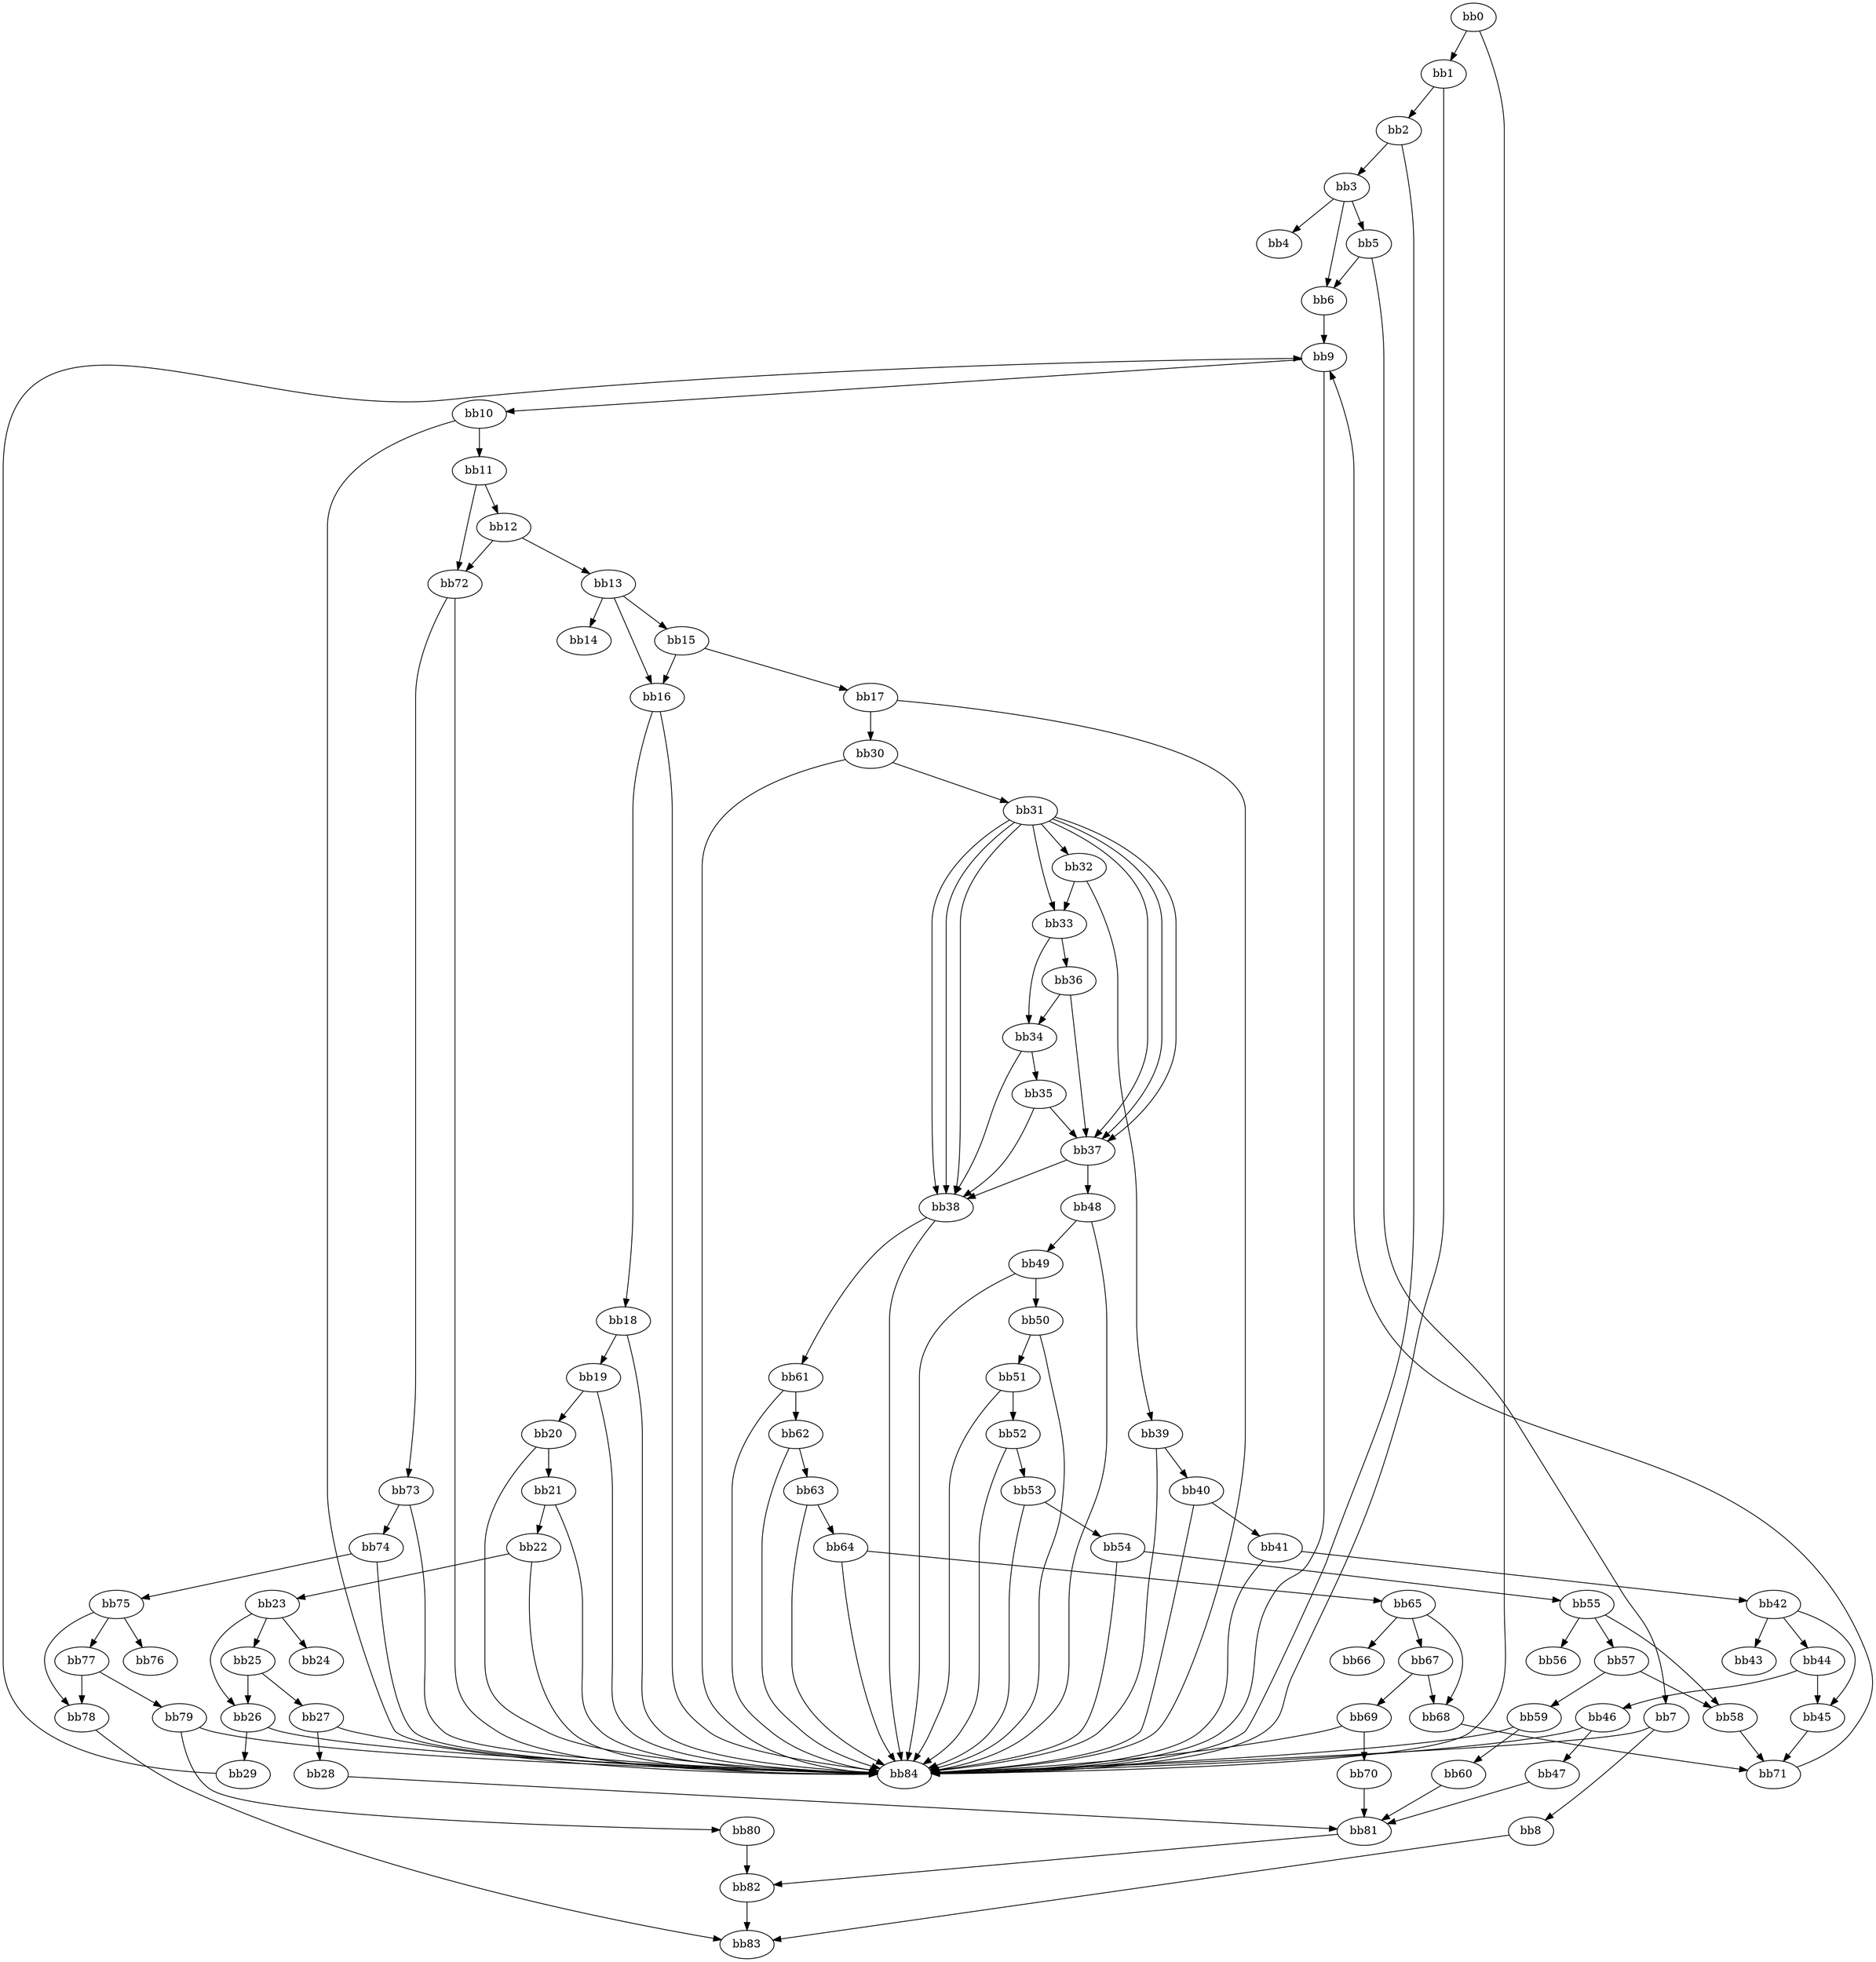 digraph {
    0 [ label = "bb0\l" ]
    1 [ label = "bb1\l" ]
    2 [ label = "bb2\l" ]
    3 [ label = "bb3\l" ]
    4 [ label = "bb4\l" ]
    5 [ label = "bb5\l" ]
    6 [ label = "bb6\l" ]
    7 [ label = "bb7\l" ]
    8 [ label = "bb8\l" ]
    9 [ label = "bb9\l" ]
    10 [ label = "bb10\l" ]
    11 [ label = "bb11\l" ]
    12 [ label = "bb12\l" ]
    13 [ label = "bb13\l" ]
    14 [ label = "bb14\l" ]
    15 [ label = "bb15\l" ]
    16 [ label = "bb16\l" ]
    17 [ label = "bb17\l" ]
    18 [ label = "bb18\l" ]
    19 [ label = "bb19\l" ]
    20 [ label = "bb20\l" ]
    21 [ label = "bb21\l" ]
    22 [ label = "bb22\l" ]
    23 [ label = "bb23\l" ]
    24 [ label = "bb24\l" ]
    25 [ label = "bb25\l" ]
    26 [ label = "bb26\l" ]
    27 [ label = "bb27\l" ]
    28 [ label = "bb28\l" ]
    29 [ label = "bb29\l" ]
    30 [ label = "bb30\l" ]
    31 [ label = "bb31\l" ]
    32 [ label = "bb32\l" ]
    33 [ label = "bb33\l" ]
    34 [ label = "bb34\l" ]
    35 [ label = "bb35\l" ]
    36 [ label = "bb36\l" ]
    37 [ label = "bb37\l" ]
    38 [ label = "bb38\l" ]
    39 [ label = "bb39\l" ]
    40 [ label = "bb40\l" ]
    41 [ label = "bb41\l" ]
    42 [ label = "bb42\l" ]
    43 [ label = "bb43\l" ]
    44 [ label = "bb44\l" ]
    45 [ label = "bb45\l" ]
    46 [ label = "bb46\l" ]
    47 [ label = "bb47\l" ]
    48 [ label = "bb48\l" ]
    49 [ label = "bb49\l" ]
    50 [ label = "bb50\l" ]
    51 [ label = "bb51\l" ]
    52 [ label = "bb52\l" ]
    53 [ label = "bb53\l" ]
    54 [ label = "bb54\l" ]
    55 [ label = "bb55\l" ]
    56 [ label = "bb56\l" ]
    57 [ label = "bb57\l" ]
    58 [ label = "bb58\l" ]
    59 [ label = "bb59\l" ]
    60 [ label = "bb60\l" ]
    61 [ label = "bb61\l" ]
    62 [ label = "bb62\l" ]
    63 [ label = "bb63\l" ]
    64 [ label = "bb64\l" ]
    65 [ label = "bb65\l" ]
    66 [ label = "bb66\l" ]
    67 [ label = "bb67\l" ]
    68 [ label = "bb68\l" ]
    69 [ label = "bb69\l" ]
    70 [ label = "bb70\l" ]
    71 [ label = "bb71\l" ]
    72 [ label = "bb72\l" ]
    73 [ label = "bb73\l" ]
    74 [ label = "bb74\l" ]
    75 [ label = "bb75\l" ]
    76 [ label = "bb76\l" ]
    77 [ label = "bb77\l" ]
    78 [ label = "bb78\l" ]
    79 [ label = "bb79\l" ]
    80 [ label = "bb80\l" ]
    81 [ label = "bb81\l" ]
    82 [ label = "bb82\l" ]
    83 [ label = "bb83\l" ]
    84 [ label = "bb84\l" ]
    0 -> 1 [ ]
    0 -> 84 [ ]
    1 -> 2 [ ]
    1 -> 84 [ ]
    2 -> 3 [ ]
    2 -> 84 [ ]
    3 -> 4 [ ]
    3 -> 5 [ ]
    3 -> 6 [ ]
    5 -> 6 [ ]
    5 -> 7 [ ]
    6 -> 9 [ ]
    7 -> 8 [ ]
    7 -> 84 [ ]
    8 -> 83 [ ]
    9 -> 10 [ ]
    9 -> 84 [ ]
    10 -> 11 [ ]
    10 -> 84 [ ]
    11 -> 12 [ ]
    11 -> 72 [ ]
    12 -> 13 [ ]
    12 -> 72 [ ]
    13 -> 14 [ ]
    13 -> 15 [ ]
    13 -> 16 [ ]
    15 -> 16 [ ]
    15 -> 17 [ ]
    16 -> 18 [ ]
    16 -> 84 [ ]
    17 -> 30 [ ]
    17 -> 84 [ ]
    18 -> 19 [ ]
    18 -> 84 [ ]
    19 -> 20 [ ]
    19 -> 84 [ ]
    20 -> 21 [ ]
    20 -> 84 [ ]
    21 -> 22 [ ]
    21 -> 84 [ ]
    22 -> 23 [ ]
    22 -> 84 [ ]
    23 -> 24 [ ]
    23 -> 25 [ ]
    23 -> 26 [ ]
    25 -> 26 [ ]
    25 -> 27 [ ]
    26 -> 29 [ ]
    26 -> 84 [ ]
    27 -> 28 [ ]
    27 -> 84 [ ]
    28 -> 81 [ ]
    29 -> 9 [ ]
    30 -> 31 [ ]
    30 -> 84 [ ]
    31 -> 32 [ ]
    31 -> 33 [ ]
    31 -> 37 [ ]
    31 -> 37 [ ]
    31 -> 37 [ ]
    31 -> 38 [ ]
    31 -> 38 [ ]
    31 -> 38 [ ]
    32 -> 33 [ ]
    32 -> 39 [ ]
    33 -> 34 [ ]
    33 -> 36 [ ]
    34 -> 35 [ ]
    34 -> 38 [ ]
    35 -> 37 [ ]
    35 -> 38 [ ]
    36 -> 34 [ ]
    36 -> 37 [ ]
    37 -> 38 [ ]
    37 -> 48 [ ]
    38 -> 61 [ ]
    38 -> 84 [ ]
    39 -> 40 [ ]
    39 -> 84 [ ]
    40 -> 41 [ ]
    40 -> 84 [ ]
    41 -> 42 [ ]
    41 -> 84 [ ]
    42 -> 43 [ ]
    42 -> 44 [ ]
    42 -> 45 [ ]
    44 -> 45 [ ]
    44 -> 46 [ ]
    45 -> 71 [ ]
    46 -> 47 [ ]
    46 -> 84 [ ]
    47 -> 81 [ ]
    48 -> 49 [ ]
    48 -> 84 [ ]
    49 -> 50 [ ]
    49 -> 84 [ ]
    50 -> 51 [ ]
    50 -> 84 [ ]
    51 -> 52 [ ]
    51 -> 84 [ ]
    52 -> 53 [ ]
    52 -> 84 [ ]
    53 -> 54 [ ]
    53 -> 84 [ ]
    54 -> 55 [ ]
    54 -> 84 [ ]
    55 -> 56 [ ]
    55 -> 57 [ ]
    55 -> 58 [ ]
    57 -> 58 [ ]
    57 -> 59 [ ]
    58 -> 71 [ ]
    59 -> 60 [ ]
    59 -> 84 [ ]
    60 -> 81 [ ]
    61 -> 62 [ ]
    61 -> 84 [ ]
    62 -> 63 [ ]
    62 -> 84 [ ]
    63 -> 64 [ ]
    63 -> 84 [ ]
    64 -> 65 [ ]
    64 -> 84 [ ]
    65 -> 66 [ ]
    65 -> 67 [ ]
    65 -> 68 [ ]
    67 -> 68 [ ]
    67 -> 69 [ ]
    68 -> 71 [ ]
    69 -> 70 [ ]
    69 -> 84 [ ]
    70 -> 81 [ ]
    71 -> 9 [ ]
    72 -> 73 [ ]
    72 -> 84 [ ]
    73 -> 74 [ ]
    73 -> 84 [ ]
    74 -> 75 [ ]
    74 -> 84 [ ]
    75 -> 76 [ ]
    75 -> 77 [ ]
    75 -> 78 [ ]
    77 -> 78 [ ]
    77 -> 79 [ ]
    78 -> 83 [ ]
    79 -> 80 [ ]
    79 -> 84 [ ]
    80 -> 82 [ ]
    81 -> 82 [ ]
    82 -> 83 [ ]
}

